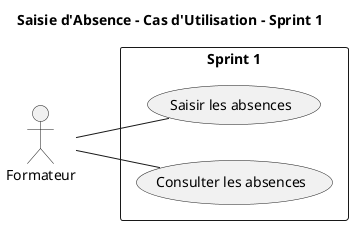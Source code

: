 @startuml
title Saisie d'Absence - Cas d'Utilisation - Sprint 1
left to right direction

actor Formateur as U

rectangle "Sprint 1" {
    usecase UC1 as "Saisir les absences"
    usecase UC2 as "Consulter les absences"
}

U -- UC1 
U -- UC2 

@enduml
